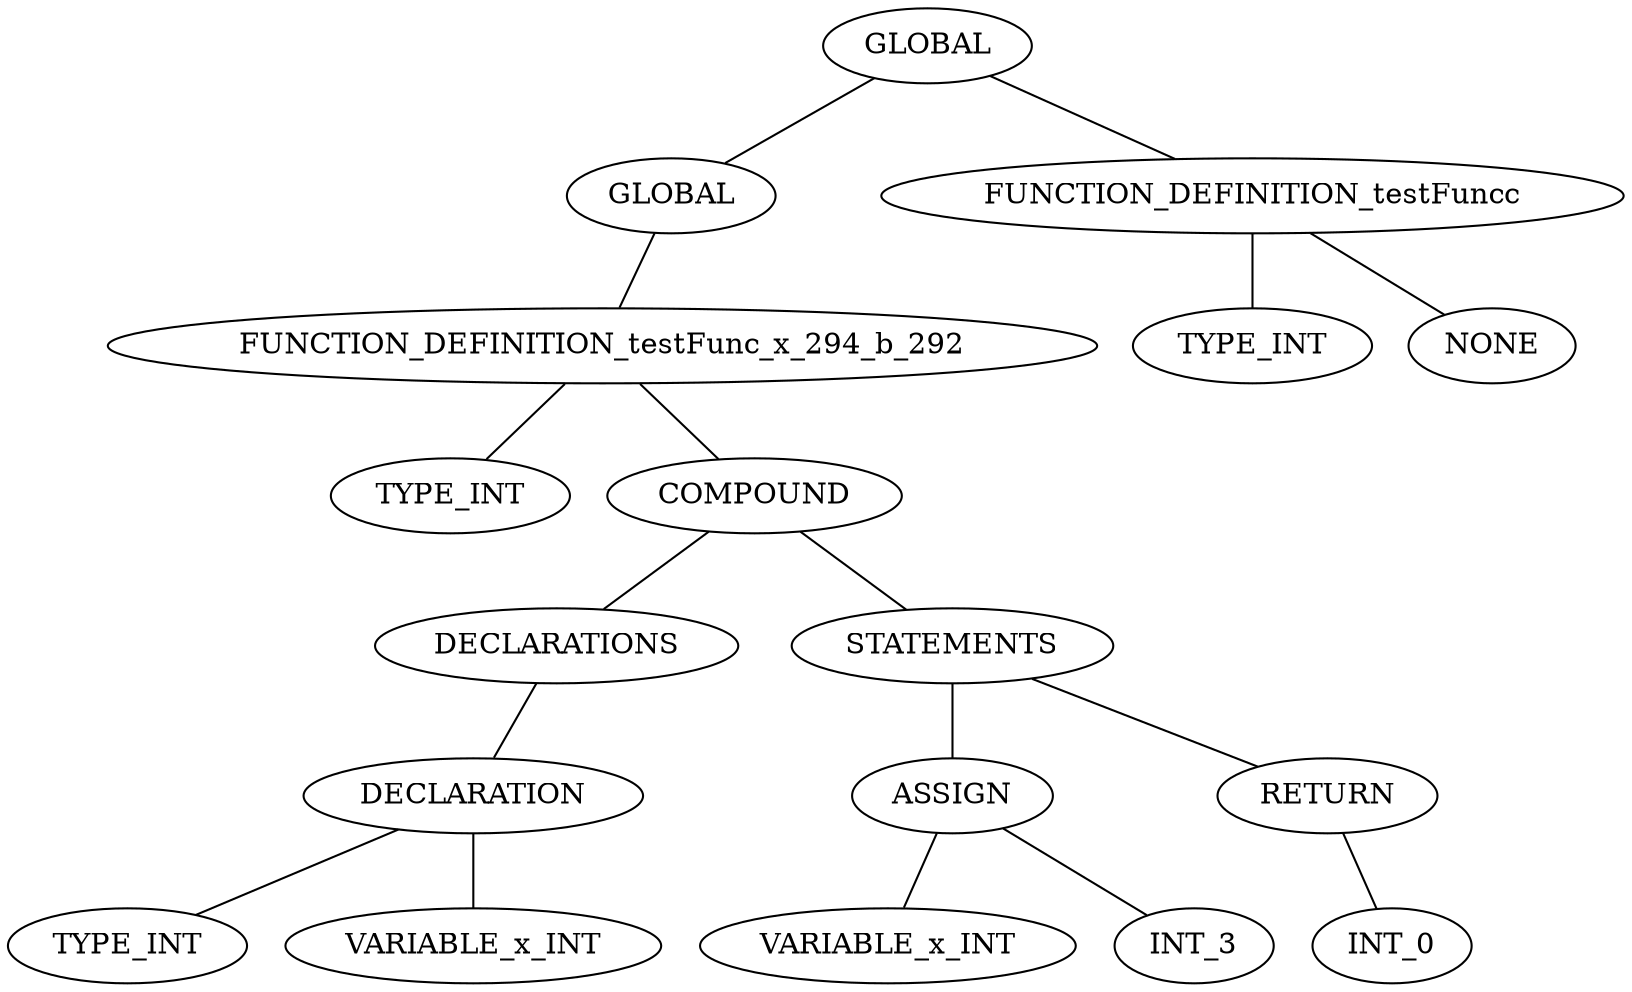 graph G {
0[label=GLOBAL];
1[label=GLOBAL];
0--1;
2[label=FUNCTION_DEFINITION_testFunc_x_294_b_292];
1--2;
3[label=TYPE_INT];
2--3;
4[label=COMPOUND];
2--4;
5[label=DECLARATIONS];
4--5;
6[label=DECLARATION];
5--6;
7[label=TYPE_INT];
6--7;
8[label=VARIABLE_x_INT];
6--8;
9[label=STATEMENTS];
4--9;
10[label=ASSIGN];
9--10;
11[label=VARIABLE_x_INT];
10--11;
12[label=INT_3];
10--12;
13[label=RETURN];
9--13;
14[label=INT_0];
13--14;
15[label=FUNCTION_DEFINITION_testFuncc];
0--15;
16[label=TYPE_INT];
15--16;
17[label=NONE];
15--17;
}
